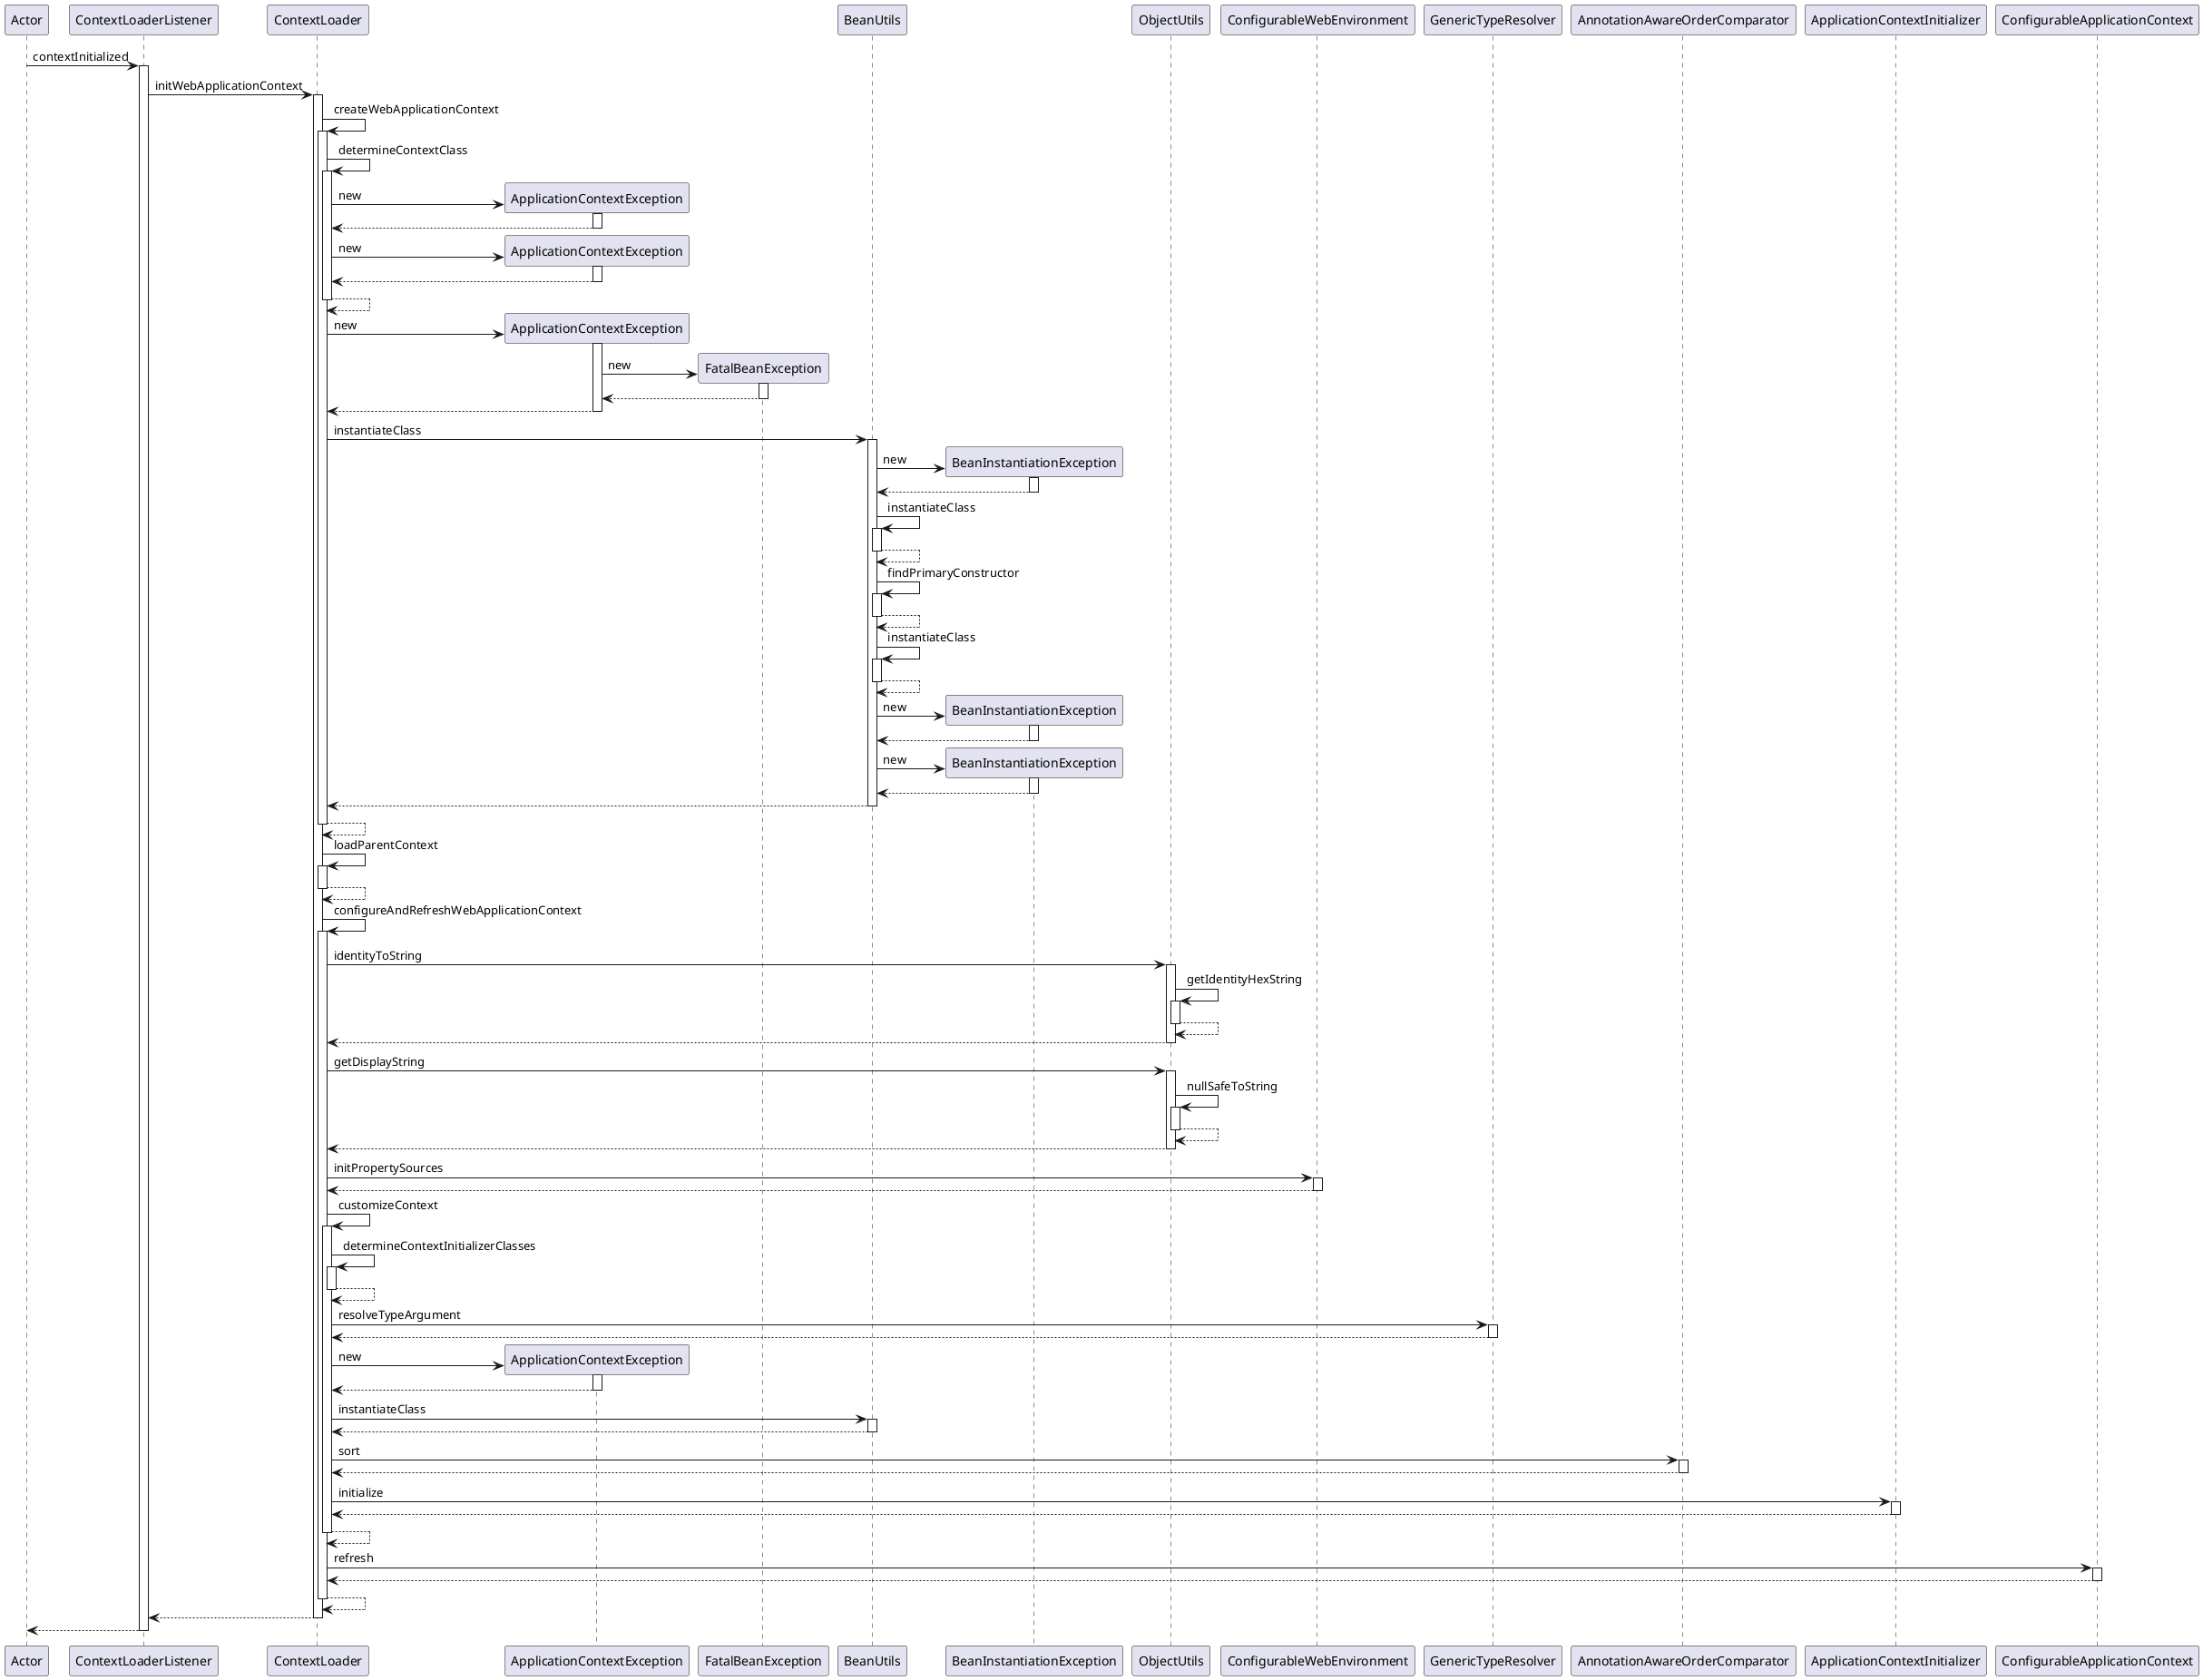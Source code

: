 @startuml
participant Actor
Actor -> ContextLoaderListener : contextInitialized
activate ContextLoaderListener
ContextLoaderListener -> ContextLoader : initWebApplicationContext
activate ContextLoader
ContextLoader -> ContextLoader : createWebApplicationContext
activate ContextLoader
ContextLoader -> ContextLoader : determineContextClass
activate ContextLoader
create ApplicationContextException
ContextLoader -> ApplicationContextException : new
activate ApplicationContextException
ApplicationContextException --> ContextLoader
deactivate ApplicationContextException
create ApplicationContextException
ContextLoader -> ApplicationContextException : new
activate ApplicationContextException
ApplicationContextException --> ContextLoader
deactivate ApplicationContextException
ContextLoader --> ContextLoader
deactivate ContextLoader
create ApplicationContextException
ContextLoader -> ApplicationContextException : new
activate ApplicationContextException
create FatalBeanException
ApplicationContextException -> FatalBeanException : new
activate FatalBeanException
FatalBeanException --> ApplicationContextException
deactivate FatalBeanException
ApplicationContextException --> ContextLoader
deactivate ApplicationContextException
ContextLoader -> BeanUtils : instantiateClass
activate BeanUtils
create BeanInstantiationException
BeanUtils -> BeanInstantiationException : new
activate BeanInstantiationException
BeanInstantiationException --> BeanUtils
deactivate BeanInstantiationException
BeanUtils -> BeanUtils : instantiateClass
activate BeanUtils
BeanUtils --> BeanUtils
deactivate BeanUtils
BeanUtils -> BeanUtils : findPrimaryConstructor
activate BeanUtils
BeanUtils --> BeanUtils
deactivate BeanUtils
BeanUtils -> BeanUtils : instantiateClass
activate BeanUtils
BeanUtils --> BeanUtils
deactivate BeanUtils
create BeanInstantiationException
BeanUtils -> BeanInstantiationException : new
activate BeanInstantiationException
BeanInstantiationException --> BeanUtils
deactivate BeanInstantiationException
create BeanInstantiationException
BeanUtils -> BeanInstantiationException : new
activate BeanInstantiationException
BeanInstantiationException --> BeanUtils
deactivate BeanInstantiationException
BeanUtils --> ContextLoader
deactivate BeanUtils
ContextLoader --> ContextLoader
deactivate ContextLoader
ContextLoader -> ContextLoader : loadParentContext
activate ContextLoader
ContextLoader --> ContextLoader
deactivate ContextLoader
ContextLoader -> ContextLoader : configureAndRefreshWebApplicationContext
activate ContextLoader
ContextLoader -> ObjectUtils : identityToString
activate ObjectUtils
ObjectUtils -> ObjectUtils : getIdentityHexString
activate ObjectUtils
ObjectUtils --> ObjectUtils
deactivate ObjectUtils
ObjectUtils --> ContextLoader
deactivate ObjectUtils
ContextLoader -> ObjectUtils : getDisplayString
activate ObjectUtils
ObjectUtils -> ObjectUtils : nullSafeToString
activate ObjectUtils
ObjectUtils --> ObjectUtils
deactivate ObjectUtils
ObjectUtils --> ContextLoader
deactivate ObjectUtils
ContextLoader -> ConfigurableWebEnvironment : initPropertySources
activate ConfigurableWebEnvironment
ConfigurableWebEnvironment --> ContextLoader
deactivate ConfigurableWebEnvironment
ContextLoader -> ContextLoader : customizeContext
activate ContextLoader
ContextLoader -> ContextLoader : determineContextInitializerClasses
activate ContextLoader
ContextLoader --> ContextLoader
deactivate ContextLoader
ContextLoader -> GenericTypeResolver : resolveTypeArgument
activate GenericTypeResolver
GenericTypeResolver --> ContextLoader
deactivate GenericTypeResolver
create ApplicationContextException
ContextLoader -> ApplicationContextException : new
activate ApplicationContextException
ApplicationContextException --> ContextLoader
deactivate ApplicationContextException
ContextLoader -> BeanUtils : instantiateClass
activate BeanUtils
BeanUtils --> ContextLoader
deactivate BeanUtils
ContextLoader -> AnnotationAwareOrderComparator : sort
activate AnnotationAwareOrderComparator
AnnotationAwareOrderComparator --> ContextLoader
deactivate AnnotationAwareOrderComparator
ContextLoader -> ApplicationContextInitializer : initialize
activate ApplicationContextInitializer
ApplicationContextInitializer --> ContextLoader
deactivate ApplicationContextInitializer
ContextLoader --> ContextLoader
deactivate ContextLoader
ContextLoader -> ConfigurableApplicationContext : refresh
activate ConfigurableApplicationContext
ConfigurableApplicationContext --> ContextLoader
deactivate ConfigurableApplicationContext
ContextLoader --> ContextLoader
deactivate ContextLoader
ContextLoader --> ContextLoaderListener
deactivate ContextLoader
return
@enduml